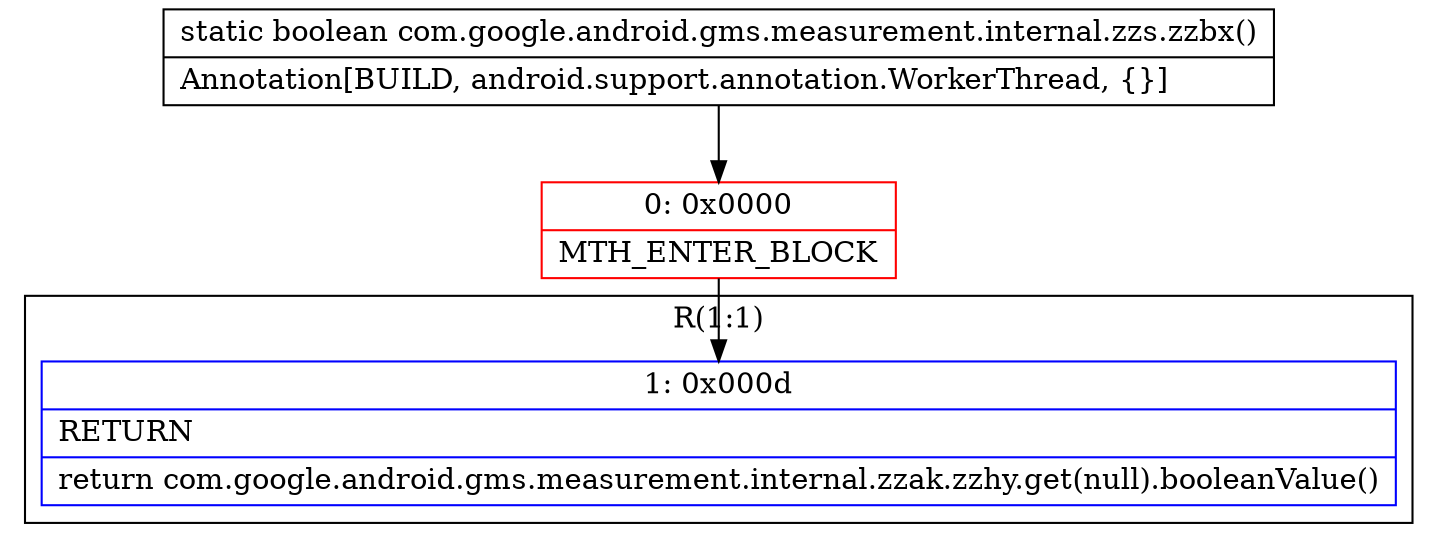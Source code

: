 digraph "CFG forcom.google.android.gms.measurement.internal.zzs.zzbx()Z" {
subgraph cluster_Region_883237238 {
label = "R(1:1)";
node [shape=record,color=blue];
Node_1 [shape=record,label="{1\:\ 0x000d|RETURN\l|return com.google.android.gms.measurement.internal.zzak.zzhy.get(null).booleanValue()\l}"];
}
Node_0 [shape=record,color=red,label="{0\:\ 0x0000|MTH_ENTER_BLOCK\l}"];
MethodNode[shape=record,label="{static boolean com.google.android.gms.measurement.internal.zzs.zzbx()  | Annotation[BUILD, android.support.annotation.WorkerThread, \{\}]\l}"];
MethodNode -> Node_0;
Node_0 -> Node_1;
}

